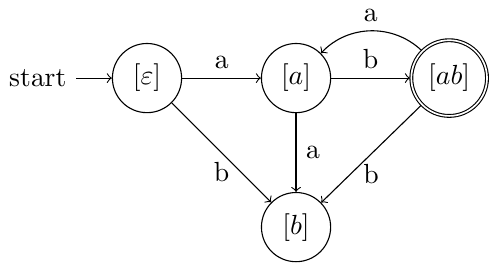 \documentclass[tikz]{standalone}
\usetikzlibrary{arrows, automata, calc, positioning}
\newcommand{\emptystring}{\ensuremath{\varepsilon}}
\begin{document}
\begin{tikzpicture}
    \node[state, initial] (0) at (0,0) {$[\emptystring]$};
    \node[state] (1) [right=of 0] {$[a]$};
    \node[state, accepting] (2) [right=of 1] {$[ab]$};
    \node[state] (S) [below=of 1] {$[b]$};

    \path[->]
        (0) edge node [above] {a} (1)
        (1) edge node [above] {b} (2)
        (2) edge [bend right=45] node [above] {a} (1)
        (0) edge node [below] {b} (S)
        (1) edge node [right] {a} (S)
        (2) edge node [below] {b} (S);
\end{tikzpicture}
\end{document}

